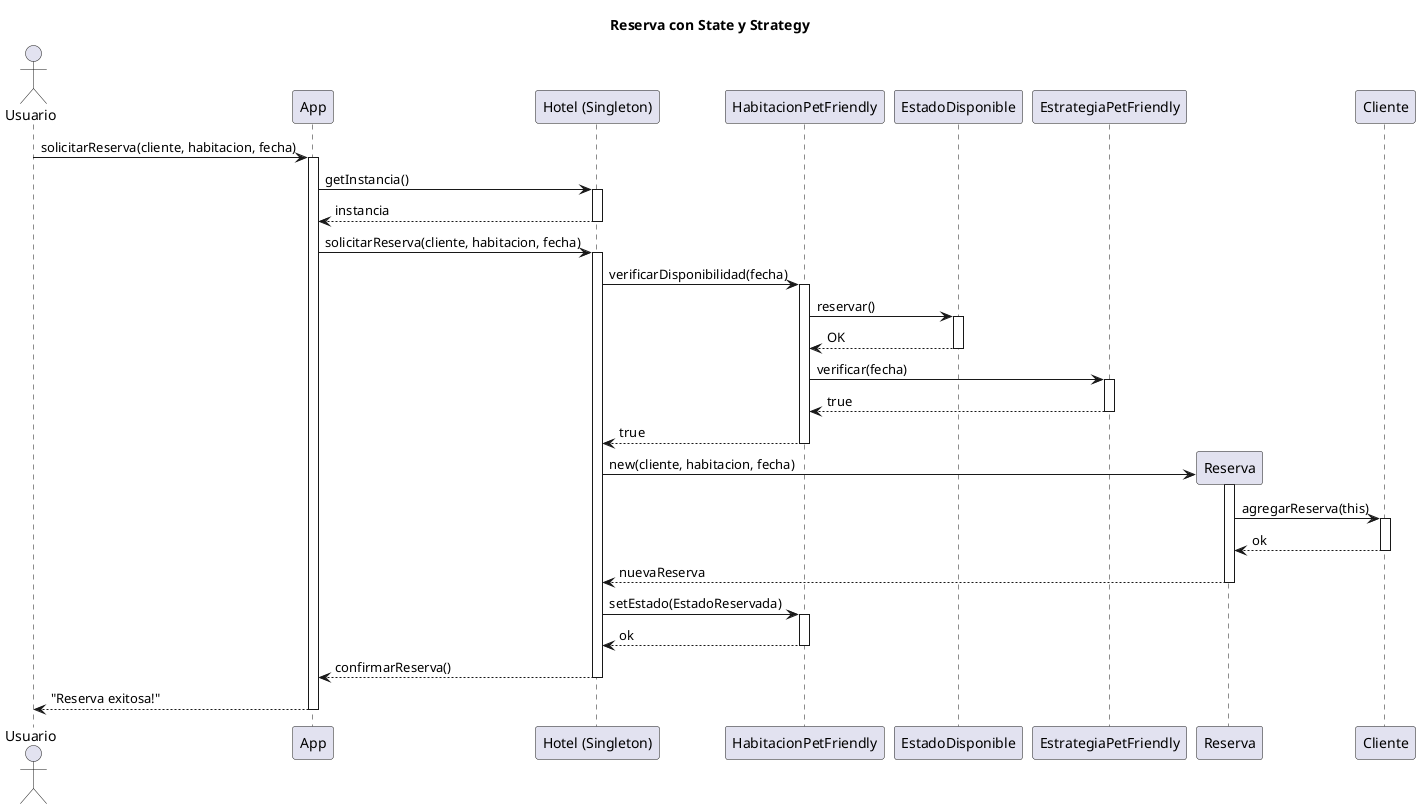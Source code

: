 @startuml  
title Reserva con State y Strategy  

actor Usuario  
participant "App" as App  
participant "Hotel (Singleton)" as Hotel  
participant "HabitacionPetFriendly" as Habitacion  
participant "EstadoDisponible" as Estado  
participant "EstrategiaPetFriendly" as Estrategia  
participant "Reserva" as Reserva  
participant "Cliente" as Cliente  

Usuario -> App: solicitarReserva(cliente, habitacion, fecha)  
activate App  

App -> Hotel: getInstancia()  
activate Hotel  
Hotel --> App: instancia  
deactivate Hotel  

App -> Hotel: solicitarReserva(cliente, habitacion, fecha)  
activate Hotel  

Hotel -> Habitacion: verificarDisponibilidad(fecha)  
activate Habitacion  

Habitacion -> Estado: reservar()  
activate Estado  
Estado --> Habitacion: OK  
deactivate Estado  

Habitacion -> Estrategia: verificar(fecha)  
activate Estrategia  
Estrategia --> Habitacion: true  
deactivate Estrategia  

Habitacion --> Hotel: true  
deactivate Habitacion  

create Reserva  
Hotel -> Reserva : new(cliente, habitacion, fecha)  
activate Reserva  

Reserva -> Cliente: agregarReserva(this)  
activate Cliente  
Cliente --> Reserva: ok  
deactivate Cliente  

Reserva --> Hotel: nuevaReserva  
deactivate Reserva  

Hotel -> Habitacion: setEstado(EstadoReservada)  
activate Habitacion  
Habitacion --> Hotel: ok  
deactivate Habitacion  

Hotel --> App: confirmarReserva()  
deactivate Hotel  

App --> Usuario: "Reserva exitosa!"  
deactivate App  
@enduml  